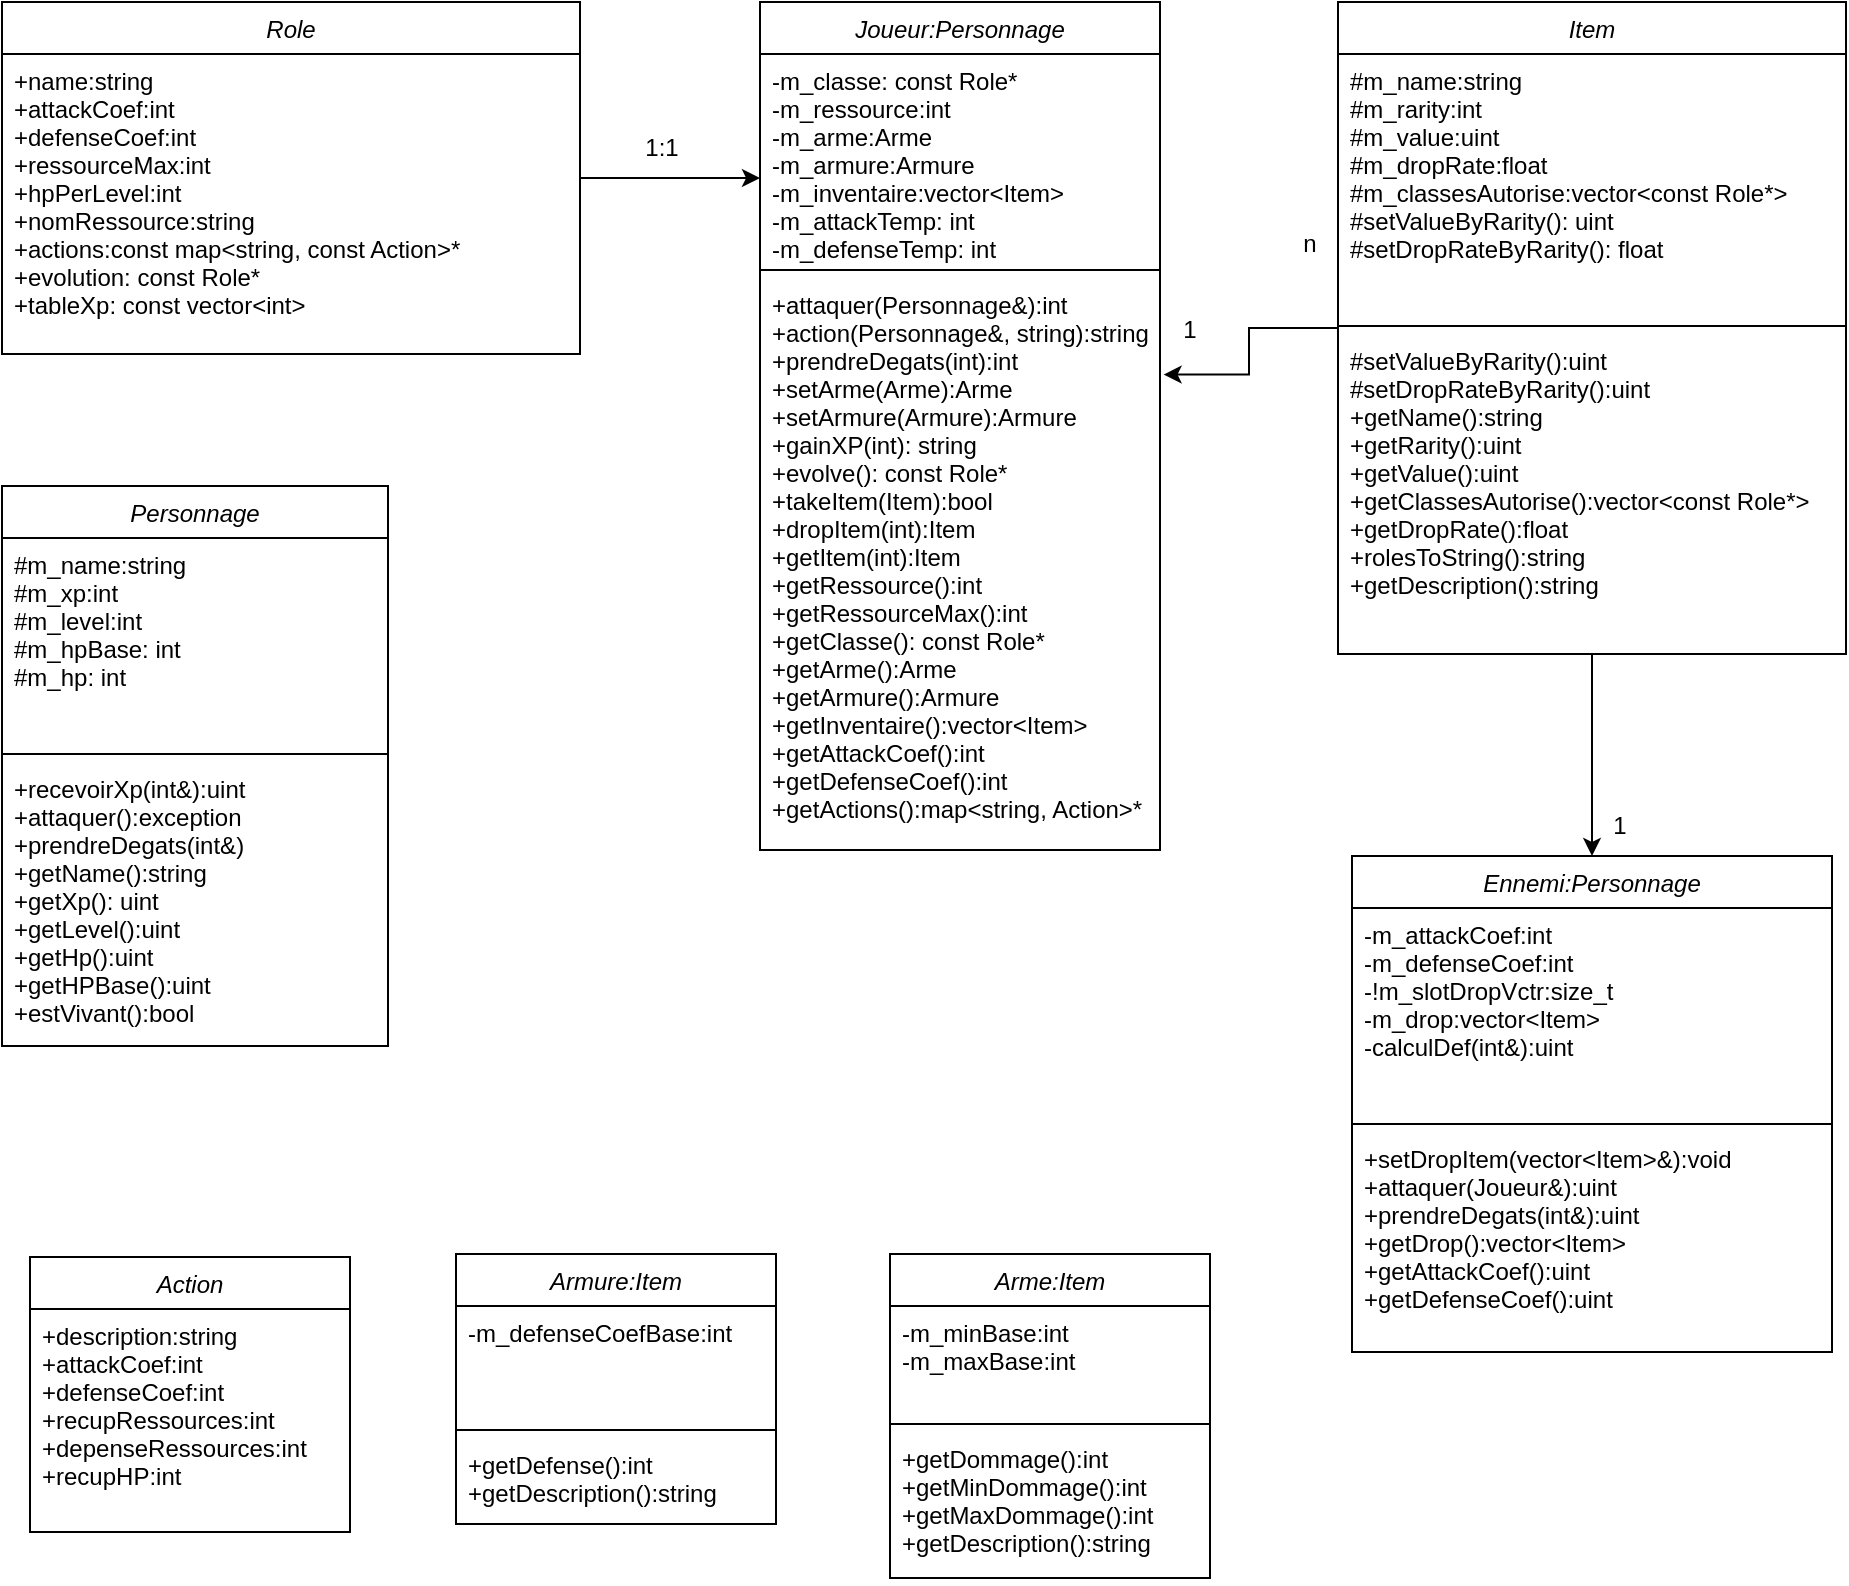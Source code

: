 <mxfile version="13.9.9" type="device"><diagram id="C5RBs43oDa-KdzZeNtuy" name="Page-1"><mxGraphModel dx="767" dy="481" grid="0" gridSize="10" guides="1" tooltips="1" connect="1" arrows="1" fold="1" page="1" pageScale="1" pageWidth="1169" pageHeight="827" math="0" shadow="0"><root><mxCell id="WIyWlLk6GJQsqaUBKTNV-0"/><mxCell id="WIyWlLk6GJQsqaUBKTNV-1" parent="WIyWlLk6GJQsqaUBKTNV-0"/><mxCell id="zkfFHV4jXpPFQw0GAbJ--0" value="Personnage" style="swimlane;fontStyle=2;align=center;verticalAlign=top;childLayout=stackLayout;horizontal=1;startSize=26;horizontalStack=0;resizeParent=1;resizeLast=0;collapsible=1;marginBottom=0;rounded=0;shadow=0;strokeWidth=1;" parent="WIyWlLk6GJQsqaUBKTNV-1" vertex="1"><mxGeometry x="101" y="263" width="193" height="280" as="geometry"><mxRectangle x="230" y="140" width="160" height="26" as="alternateBounds"/></mxGeometry></mxCell><mxCell id="zkfFHV4jXpPFQw0GAbJ--1" value="#m_name:string&#10;#m_xp:int&#10;#m_level:int&#10;#m_hpBase: int&#10;#m_hp: int&#10;" style="text;align=left;verticalAlign=top;spacingLeft=4;spacingRight=4;overflow=hidden;rotatable=0;points=[[0,0.5],[1,0.5]];portConstraint=eastwest;" parent="zkfFHV4jXpPFQw0GAbJ--0" vertex="1"><mxGeometry y="26" width="193" height="104" as="geometry"/></mxCell><mxCell id="zkfFHV4jXpPFQw0GAbJ--4" value="" style="line;html=1;strokeWidth=1;align=left;verticalAlign=middle;spacingTop=-1;spacingLeft=3;spacingRight=3;rotatable=0;labelPosition=right;points=[];portConstraint=eastwest;" parent="zkfFHV4jXpPFQw0GAbJ--0" vertex="1"><mxGeometry y="130" width="193" height="8" as="geometry"/></mxCell><mxCell id="zkfFHV4jXpPFQw0GAbJ--5" value="+recevoirXp(int&amp;):uint&#10;+attaquer():exception&#10;+prendreDegats(int&amp;)&#10;+getName():string&#10;+getXp(): uint&#10;+getLevel():uint&#10;+getHp():uint&#10;+getHPBase():uint&#10;+estVivant():bool" style="text;align=left;verticalAlign=top;spacingLeft=4;spacingRight=4;overflow=hidden;rotatable=0;points=[[0,0.5],[1,0.5]];portConstraint=eastwest;fontStyle=0" parent="zkfFHV4jXpPFQw0GAbJ--0" vertex="1"><mxGeometry y="138" width="193" height="142" as="geometry"/></mxCell><mxCell id="UVfisu9R5i9hUiLP_dzR-0" value="Joueur:Personnage" style="swimlane;fontStyle=2;align=center;verticalAlign=top;childLayout=stackLayout;horizontal=1;startSize=26;horizontalStack=0;resizeParent=1;resizeLast=0;collapsible=1;marginBottom=0;rounded=0;shadow=0;strokeWidth=1;" parent="WIyWlLk6GJQsqaUBKTNV-1" vertex="1"><mxGeometry x="480" y="21" width="200" height="424" as="geometry"><mxRectangle x="230" y="140" width="160" height="26" as="alternateBounds"/></mxGeometry></mxCell><mxCell id="UVfisu9R5i9hUiLP_dzR-1" value="-m_classe: const Role*&#10;-m_ressource:int&#10;-m_arme:Arme&#10;-m_armure:Armure&#10;-m_inventaire:vector&lt;Item&gt;&#10;-m_attackTemp: int&#10;-m_defenseTemp: int" style="text;align=left;verticalAlign=top;spacingLeft=4;spacingRight=4;overflow=hidden;rotatable=0;points=[[0,0.5],[1,0.5]];portConstraint=eastwest;" parent="UVfisu9R5i9hUiLP_dzR-0" vertex="1"><mxGeometry y="26" width="200" height="104" as="geometry"/></mxCell><mxCell id="UVfisu9R5i9hUiLP_dzR-2" value="" style="line;html=1;strokeWidth=1;align=left;verticalAlign=middle;spacingTop=-1;spacingLeft=3;spacingRight=3;rotatable=0;labelPosition=right;points=[];portConstraint=eastwest;" parent="UVfisu9R5i9hUiLP_dzR-0" vertex="1"><mxGeometry y="130" width="200" height="8" as="geometry"/></mxCell><mxCell id="UVfisu9R5i9hUiLP_dzR-3" value="+attaquer(Personnage&amp;):int&#10;+action(Personnage&amp;, string):string&#10;+prendreDegats(int):int&#10;+setArme(Arme):Arme&#10;+setArmure(Armure):Armure&#10;+gainXP(int): string&#10;+evolve(): const Role*&#10;+takeItem(Item):bool&#10;+dropItem(int):Item&#10;+getItem(int):Item&#10;+getRessource():int&#10;+getRessourceMax():int&#10;+getClasse(): const Role*&#10;+getArme():Arme&#10;+getArmure():Armure&#10;+getInventaire():vector&lt;Item&gt;&#10;+getAttackCoef():int&#10;+getDefenseCoef():int&#10;+getActions():map&lt;string, Action&gt;*" style="text;align=left;verticalAlign=top;spacingLeft=4;spacingRight=4;overflow=hidden;rotatable=0;points=[[0,0.5],[1,0.5]];portConstraint=eastwest;" parent="UVfisu9R5i9hUiLP_dzR-0" vertex="1"><mxGeometry y="138" width="200" height="284" as="geometry"/></mxCell><mxCell id="UVfisu9R5i9hUiLP_dzR-4" value="Armure:Item" style="swimlane;fontStyle=2;align=center;verticalAlign=top;childLayout=stackLayout;horizontal=1;startSize=26;horizontalStack=0;resizeParent=1;resizeLast=0;collapsible=1;marginBottom=0;rounded=0;shadow=0;strokeWidth=1;" parent="WIyWlLk6GJQsqaUBKTNV-1" vertex="1"><mxGeometry x="328" y="647" width="160" height="135" as="geometry"><mxRectangle x="230" y="140" width="160" height="26" as="alternateBounds"/></mxGeometry></mxCell><mxCell id="UVfisu9R5i9hUiLP_dzR-5" value="-m_defenseCoefBase:int" style="text;align=left;verticalAlign=top;spacingLeft=4;spacingRight=4;overflow=hidden;rotatable=0;points=[[0,0.5],[1,0.5]];portConstraint=eastwest;" parent="UVfisu9R5i9hUiLP_dzR-4" vertex="1"><mxGeometry y="26" width="160" height="58" as="geometry"/></mxCell><mxCell id="UVfisu9R5i9hUiLP_dzR-6" value="" style="line;html=1;strokeWidth=1;align=left;verticalAlign=middle;spacingTop=-1;spacingLeft=3;spacingRight=3;rotatable=0;labelPosition=right;points=[];portConstraint=eastwest;" parent="UVfisu9R5i9hUiLP_dzR-4" vertex="1"><mxGeometry y="84" width="160" height="8" as="geometry"/></mxCell><mxCell id="UVfisu9R5i9hUiLP_dzR-7" value="+getDefense():int&#10;+getDescription():string" style="text;align=left;verticalAlign=top;spacingLeft=4;spacingRight=4;overflow=hidden;rotatable=0;points=[[0,0.5],[1,0.5]];portConstraint=eastwest;" parent="UVfisu9R5i9hUiLP_dzR-4" vertex="1"><mxGeometry y="92" width="160" height="42" as="geometry"/></mxCell><mxCell id="UVfisu9R5i9hUiLP_dzR-8" value="Arme:Item" style="swimlane;fontStyle=2;align=center;verticalAlign=top;childLayout=stackLayout;horizontal=1;startSize=26;horizontalStack=0;resizeParent=1;resizeLast=0;collapsible=1;marginBottom=0;rounded=0;shadow=0;strokeWidth=1;" parent="WIyWlLk6GJQsqaUBKTNV-1" vertex="1"><mxGeometry x="545" y="647" width="160" height="162" as="geometry"><mxRectangle x="230" y="140" width="160" height="26" as="alternateBounds"/></mxGeometry></mxCell><mxCell id="UVfisu9R5i9hUiLP_dzR-9" value="-m_minBase:int&#10;-m_maxBase:int" style="text;align=left;verticalAlign=top;spacingLeft=4;spacingRight=4;overflow=hidden;rotatable=0;points=[[0,0.5],[1,0.5]];portConstraint=eastwest;" parent="UVfisu9R5i9hUiLP_dzR-8" vertex="1"><mxGeometry y="26" width="160" height="55" as="geometry"/></mxCell><mxCell id="UVfisu9R5i9hUiLP_dzR-10" value="" style="line;html=1;strokeWidth=1;align=left;verticalAlign=middle;spacingTop=-1;spacingLeft=3;spacingRight=3;rotatable=0;labelPosition=right;points=[];portConstraint=eastwest;" parent="UVfisu9R5i9hUiLP_dzR-8" vertex="1"><mxGeometry y="81" width="160" height="8" as="geometry"/></mxCell><mxCell id="UVfisu9R5i9hUiLP_dzR-11" value="+getDommage():int&#10;+getMinDommage():int&#10;+getMaxDommage():int&#10;+getDescription():string" style="text;align=left;verticalAlign=top;spacingLeft=4;spacingRight=4;overflow=hidden;rotatable=0;points=[[0,0.5],[1,0.5]];portConstraint=eastwest;" parent="UVfisu9R5i9hUiLP_dzR-8" vertex="1"><mxGeometry y="89" width="160" height="73" as="geometry"/></mxCell><mxCell id="UVfisu9R5i9hUiLP_dzR-42" style="edgeStyle=orthogonalEdgeStyle;rounded=0;orthogonalLoop=1;jettySize=auto;html=1;entryX=1.009;entryY=0.17;entryDx=0;entryDy=0;entryPerimeter=0;" parent="WIyWlLk6GJQsqaUBKTNV-1" source="UVfisu9R5i9hUiLP_dzR-16" target="UVfisu9R5i9hUiLP_dzR-3" edge="1"><mxGeometry relative="1" as="geometry"/></mxCell><mxCell id="UVfisu9R5i9hUiLP_dzR-16" value="Item" style="swimlane;fontStyle=2;align=center;verticalAlign=top;childLayout=stackLayout;horizontal=1;startSize=26;horizontalStack=0;resizeParent=1;resizeLast=0;collapsible=1;marginBottom=0;rounded=0;shadow=0;strokeWidth=1;" parent="WIyWlLk6GJQsqaUBKTNV-1" vertex="1"><mxGeometry x="769" y="21" width="254" height="326" as="geometry"><mxRectangle x="230" y="140" width="160" height="26" as="alternateBounds"/></mxGeometry></mxCell><mxCell id="UVfisu9R5i9hUiLP_dzR-17" value="#m_name:string&#10;#m_rarity:int&#10;#m_value:uint&#10;#m_dropRate:float&#10;#m_classesAutorise:vector&lt;const Role*&gt;&#10;#setValueByRarity(): uint&#10;#setDropRateByRarity(): float" style="text;align=left;verticalAlign=top;spacingLeft=4;spacingRight=4;overflow=hidden;rotatable=0;points=[[0,0.5],[1,0.5]];portConstraint=eastwest;" parent="UVfisu9R5i9hUiLP_dzR-16" vertex="1"><mxGeometry y="26" width="254" height="132" as="geometry"/></mxCell><mxCell id="UVfisu9R5i9hUiLP_dzR-18" value="" style="line;html=1;strokeWidth=1;align=left;verticalAlign=middle;spacingTop=-1;spacingLeft=3;spacingRight=3;rotatable=0;labelPosition=right;points=[];portConstraint=eastwest;" parent="UVfisu9R5i9hUiLP_dzR-16" vertex="1"><mxGeometry y="158" width="254" height="8" as="geometry"/></mxCell><mxCell id="UVfisu9R5i9hUiLP_dzR-19" value="#setValueByRarity():uint&#10;#setDropRateByRarity():uint&#10;+getName():string&#10;+getRarity():uint&#10;+getValue():uint&#10;+getClassesAutorise():vector&lt;const Role*&gt;&#10;+getDropRate():float&#10;+rolesToString():string&#10;+getDescription():string" style="text;align=left;verticalAlign=top;spacingLeft=4;spacingRight=4;overflow=hidden;rotatable=0;points=[[0,0.5],[1,0.5]];portConstraint=eastwest;" parent="UVfisu9R5i9hUiLP_dzR-16" vertex="1"><mxGeometry y="166" width="254" height="160" as="geometry"/></mxCell><mxCell id="8NNyoV-VxjuUvPmcquXA-6" style="edgeStyle=orthogonalEdgeStyle;rounded=0;orthogonalLoop=1;jettySize=auto;html=1;fontColor=#FFD45E;endArrow=none;endFill=0;startArrow=classic;startFill=1;" parent="WIyWlLk6GJQsqaUBKTNV-1" source="UVfisu9R5i9hUiLP_dzR-20" target="UVfisu9R5i9hUiLP_dzR-16" edge="1"><mxGeometry relative="1" as="geometry"/></mxCell><mxCell id="UVfisu9R5i9hUiLP_dzR-20" value="Ennemi:Personnage" style="swimlane;fontStyle=2;align=center;verticalAlign=top;childLayout=stackLayout;horizontal=1;startSize=26;horizontalStack=0;resizeParent=1;resizeLast=0;collapsible=1;marginBottom=0;rounded=0;shadow=0;strokeWidth=1;" parent="WIyWlLk6GJQsqaUBKTNV-1" vertex="1"><mxGeometry x="776" y="448" width="240" height="248" as="geometry"><mxRectangle x="230" y="140" width="160" height="26" as="alternateBounds"/></mxGeometry></mxCell><mxCell id="UVfisu9R5i9hUiLP_dzR-21" value="-m_attackCoef:int&#10;-m_defenseCoef:int&#10;-!m_slotDropVctr:size_t&#10;-m_drop:vector&lt;Item&gt;&#10;-calculDef(int&amp;):uint" style="text;align=left;verticalAlign=top;spacingLeft=4;spacingRight=4;overflow=hidden;rotatable=0;points=[[0,0.5],[1,0.5]];portConstraint=eastwest;" parent="UVfisu9R5i9hUiLP_dzR-20" vertex="1"><mxGeometry y="26" width="240" height="104" as="geometry"/></mxCell><mxCell id="UVfisu9R5i9hUiLP_dzR-22" value="" style="line;html=1;strokeWidth=1;align=left;verticalAlign=middle;spacingTop=-1;spacingLeft=3;spacingRight=3;rotatable=0;labelPosition=right;points=[];portConstraint=eastwest;" parent="UVfisu9R5i9hUiLP_dzR-20" vertex="1"><mxGeometry y="130" width="240" height="8" as="geometry"/></mxCell><mxCell id="UVfisu9R5i9hUiLP_dzR-23" value="+setDropItem(vector&lt;Item&gt;&amp;):void&#10;+attaquer(Joueur&amp;):uint&#10;+prendreDegats(int&amp;):uint&#10;+getDrop():vector&lt;Item&gt;&#10;+getAttackCoef():uint&#10;+getDefenseCoef():uint" style="text;align=left;verticalAlign=top;spacingLeft=4;spacingRight=4;overflow=hidden;rotatable=0;points=[[0,0.5],[1,0.5]];portConstraint=eastwest;" parent="UVfisu9R5i9hUiLP_dzR-20" vertex="1"><mxGeometry y="138" width="240" height="110" as="geometry"/></mxCell><mxCell id="8NNyoV-VxjuUvPmcquXA-2" style="edgeStyle=orthogonalEdgeStyle;rounded=0;orthogonalLoop=1;jettySize=auto;html=1;fontColor=#FFD45E;" parent="WIyWlLk6GJQsqaUBKTNV-1" source="UVfisu9R5i9hUiLP_dzR-24" target="UVfisu9R5i9hUiLP_dzR-1" edge="1"><mxGeometry relative="1" as="geometry"><Array as="points"><mxPoint x="458" y="109"/><mxPoint x="458" y="109"/></Array></mxGeometry></mxCell><mxCell id="UVfisu9R5i9hUiLP_dzR-24" value="Role" style="swimlane;fontStyle=2;align=center;verticalAlign=top;childLayout=stackLayout;horizontal=1;startSize=26;horizontalStack=0;resizeParent=1;resizeLast=0;collapsible=1;marginBottom=0;rounded=0;shadow=0;strokeWidth=1;" parent="WIyWlLk6GJQsqaUBKTNV-1" vertex="1"><mxGeometry x="101" y="21" width="289" height="176" as="geometry"><mxRectangle x="-540" y="180" width="160" height="26" as="alternateBounds"/></mxGeometry></mxCell><mxCell id="UVfisu9R5i9hUiLP_dzR-25" value="+name:string&#10;+attackCoef:int&#10;+defenseCoef:int&#10;+ressourceMax:int&#10;+hpPerLevel:int&#10;+nomRessource:string&#10;+actions:const map&lt;string, const Action&gt;*&#10;+evolution: const Role*&#10;+tableXp: const vector&lt;int&gt;" style="text;align=left;verticalAlign=top;spacingLeft=4;spacingRight=4;overflow=hidden;rotatable=0;points=[[0,0.5],[1,0.5]];portConstraint=eastwest;" parent="UVfisu9R5i9hUiLP_dzR-24" vertex="1"><mxGeometry y="26" width="289" height="150" as="geometry"/></mxCell><mxCell id="UVfisu9R5i9hUiLP_dzR-29" value="Action" style="swimlane;fontStyle=2;align=center;verticalAlign=top;childLayout=stackLayout;horizontal=1;startSize=26;horizontalStack=0;resizeParent=1;resizeLast=0;collapsible=1;marginBottom=0;rounded=0;shadow=0;strokeWidth=1;" parent="WIyWlLk6GJQsqaUBKTNV-1" vertex="1"><mxGeometry x="115" y="648.5" width="160" height="137.5" as="geometry"><mxRectangle x="230" y="140" width="160" height="26" as="alternateBounds"/></mxGeometry></mxCell><mxCell id="UVfisu9R5i9hUiLP_dzR-30" value="+description:string&#10;+attackCoef:int&#10;+defenseCoef:int&#10;+recupRessources:int&#10;+depenseRessources:int&#10;+recupHP:int" style="text;align=left;verticalAlign=top;spacingLeft=4;spacingRight=4;overflow=hidden;rotatable=0;points=[[0,0.5],[1,0.5]];portConstraint=eastwest;" parent="UVfisu9R5i9hUiLP_dzR-29" vertex="1"><mxGeometry y="26" width="160" height="104" as="geometry"/></mxCell><mxCell id="UVfisu9R5i9hUiLP_dzR-38" value="1:1" style="text;html=1;strokeColor=none;fillColor=none;align=center;verticalAlign=middle;whiteSpace=wrap;rounded=0;" parent="WIyWlLk6GJQsqaUBKTNV-1" vertex="1"><mxGeometry x="421" y="79" width="20" height="30" as="geometry"/></mxCell><mxCell id="UVfisu9R5i9hUiLP_dzR-44" value="1" style="text;html=1;strokeColor=none;fillColor=none;align=center;verticalAlign=middle;whiteSpace=wrap;rounded=0;" parent="WIyWlLk6GJQsqaUBKTNV-1" vertex="1"><mxGeometry x="685" y="170" width="20" height="30" as="geometry"/></mxCell><mxCell id="UVfisu9R5i9hUiLP_dzR-45" value="1" style="text;html=1;strokeColor=none;fillColor=none;align=center;verticalAlign=middle;whiteSpace=wrap;rounded=0;" parent="WIyWlLk6GJQsqaUBKTNV-1" vertex="1"><mxGeometry x="900" y="418" width="20" height="30" as="geometry"/></mxCell><mxCell id="UVfisu9R5i9hUiLP_dzR-47" value="n" style="text;html=1;strokeColor=none;fillColor=none;align=center;verticalAlign=middle;whiteSpace=wrap;rounded=0;" parent="WIyWlLk6GJQsqaUBKTNV-1" vertex="1"><mxGeometry x="745" y="127" width="20" height="30" as="geometry"/></mxCell></root></mxGraphModel></diagram></mxfile>